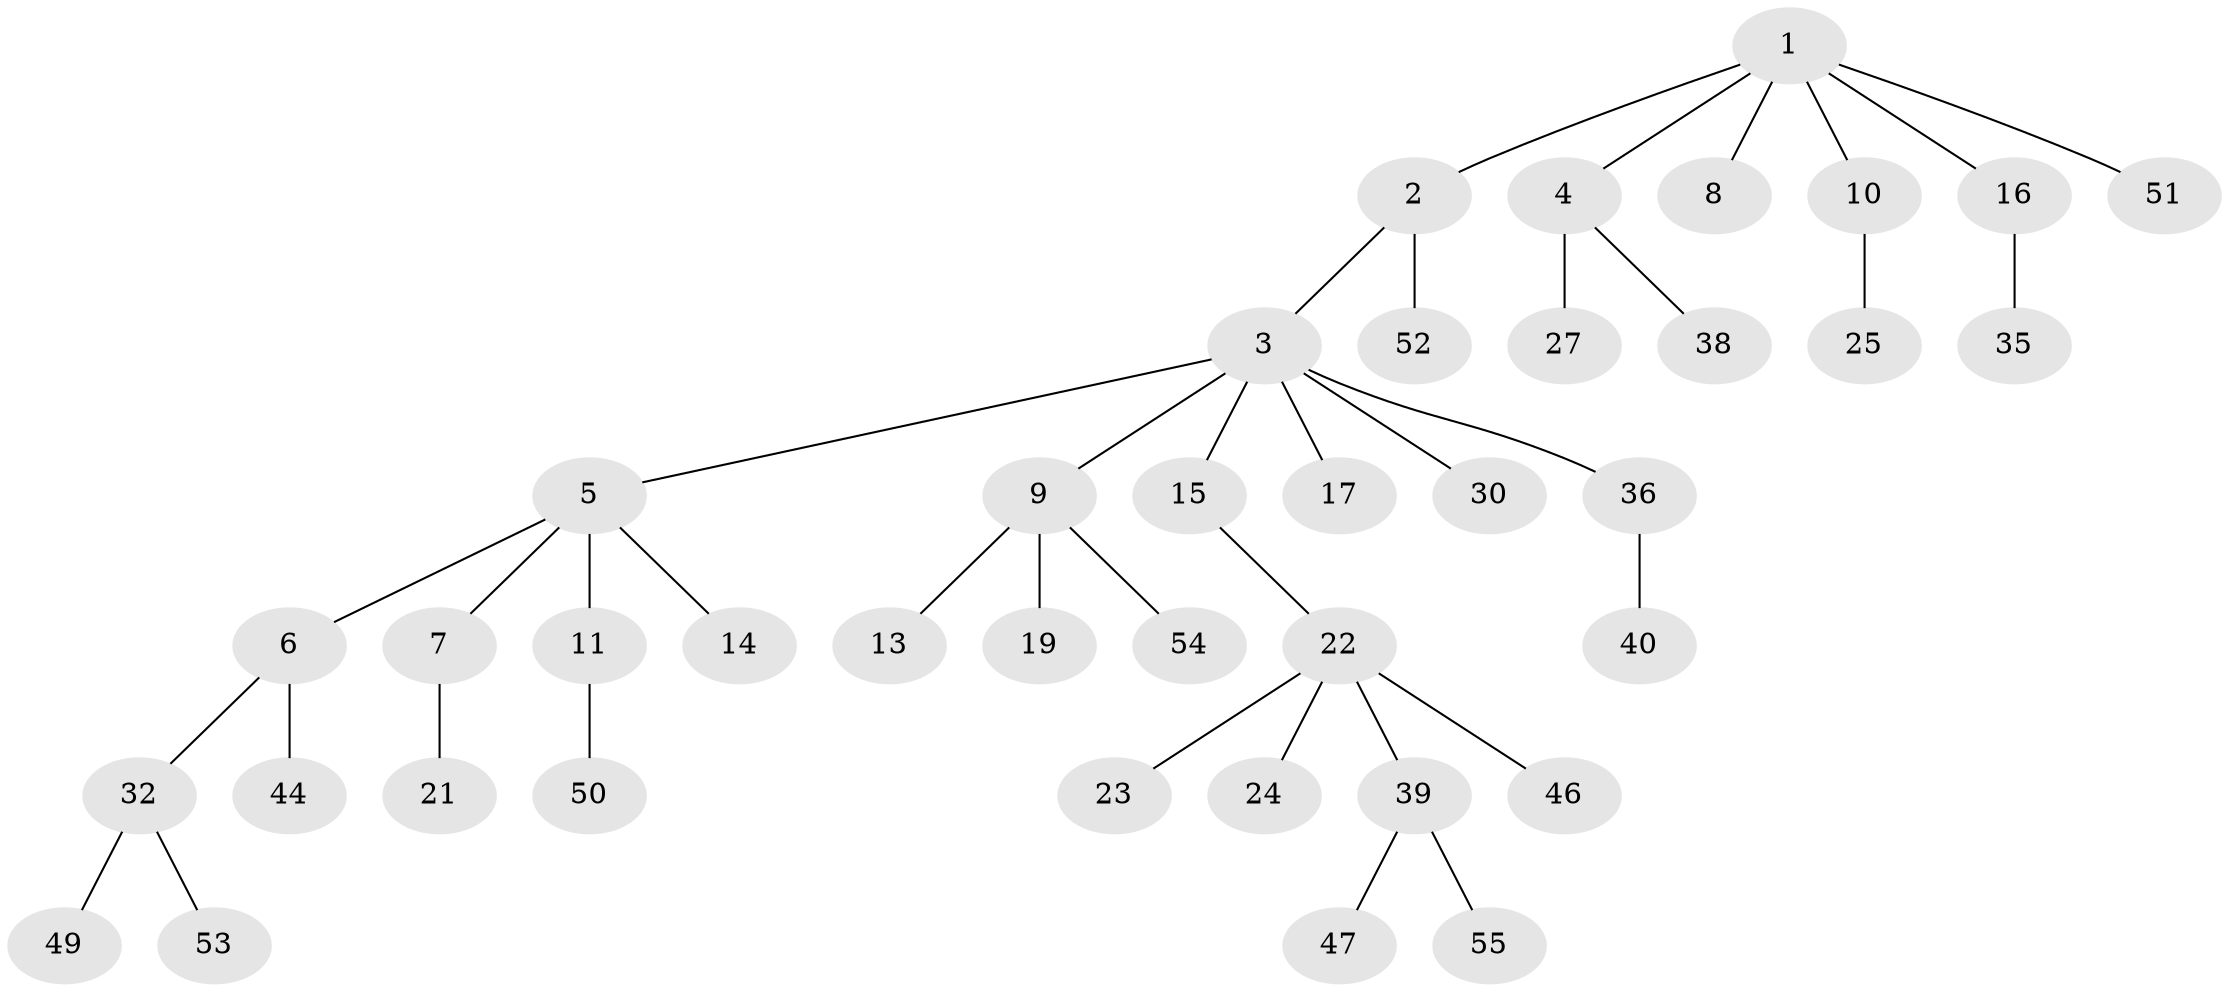 // original degree distribution, {6: 0.05, 4: 0.1, 7: 0.016666666666666666, 2: 0.25, 3: 0.03333333333333333, 1: 0.55}
// Generated by graph-tools (version 1.1) at 2025/11/02/27/25 16:11:27]
// undirected, 40 vertices, 39 edges
graph export_dot {
graph [start="1"]
  node [color=gray90,style=filled];
  1 [super="+31"];
  2 [super="+18"];
  3 [super="+28"];
  4 [super="+43"];
  5 [super="+26"];
  6 [super="+12"];
  7;
  8 [super="+20"];
  9 [super="+48"];
  10 [super="+57"];
  11 [super="+42"];
  13 [super="+33"];
  14;
  15;
  16 [super="+34"];
  17;
  19;
  21 [super="+45"];
  22 [super="+29"];
  23;
  24;
  25 [super="+37"];
  27;
  30;
  32 [super="+41"];
  35;
  36;
  38 [super="+56"];
  39 [super="+58"];
  40 [super="+59"];
  44;
  46;
  47;
  49;
  50;
  51 [super="+60"];
  52;
  53;
  54;
  55;
  1 -- 2;
  1 -- 4;
  1 -- 8;
  1 -- 10;
  1 -- 16;
  1 -- 51;
  2 -- 3;
  2 -- 52;
  3 -- 5;
  3 -- 9;
  3 -- 15;
  3 -- 17;
  3 -- 36;
  3 -- 30;
  4 -- 27;
  4 -- 38;
  5 -- 6;
  5 -- 7;
  5 -- 11;
  5 -- 14;
  6 -- 32;
  6 -- 44;
  7 -- 21;
  9 -- 13;
  9 -- 19;
  9 -- 54;
  10 -- 25;
  11 -- 50;
  15 -- 22;
  16 -- 35;
  22 -- 23;
  22 -- 24;
  22 -- 39;
  22 -- 46;
  32 -- 49;
  32 -- 53;
  36 -- 40;
  39 -- 47;
  39 -- 55;
}
